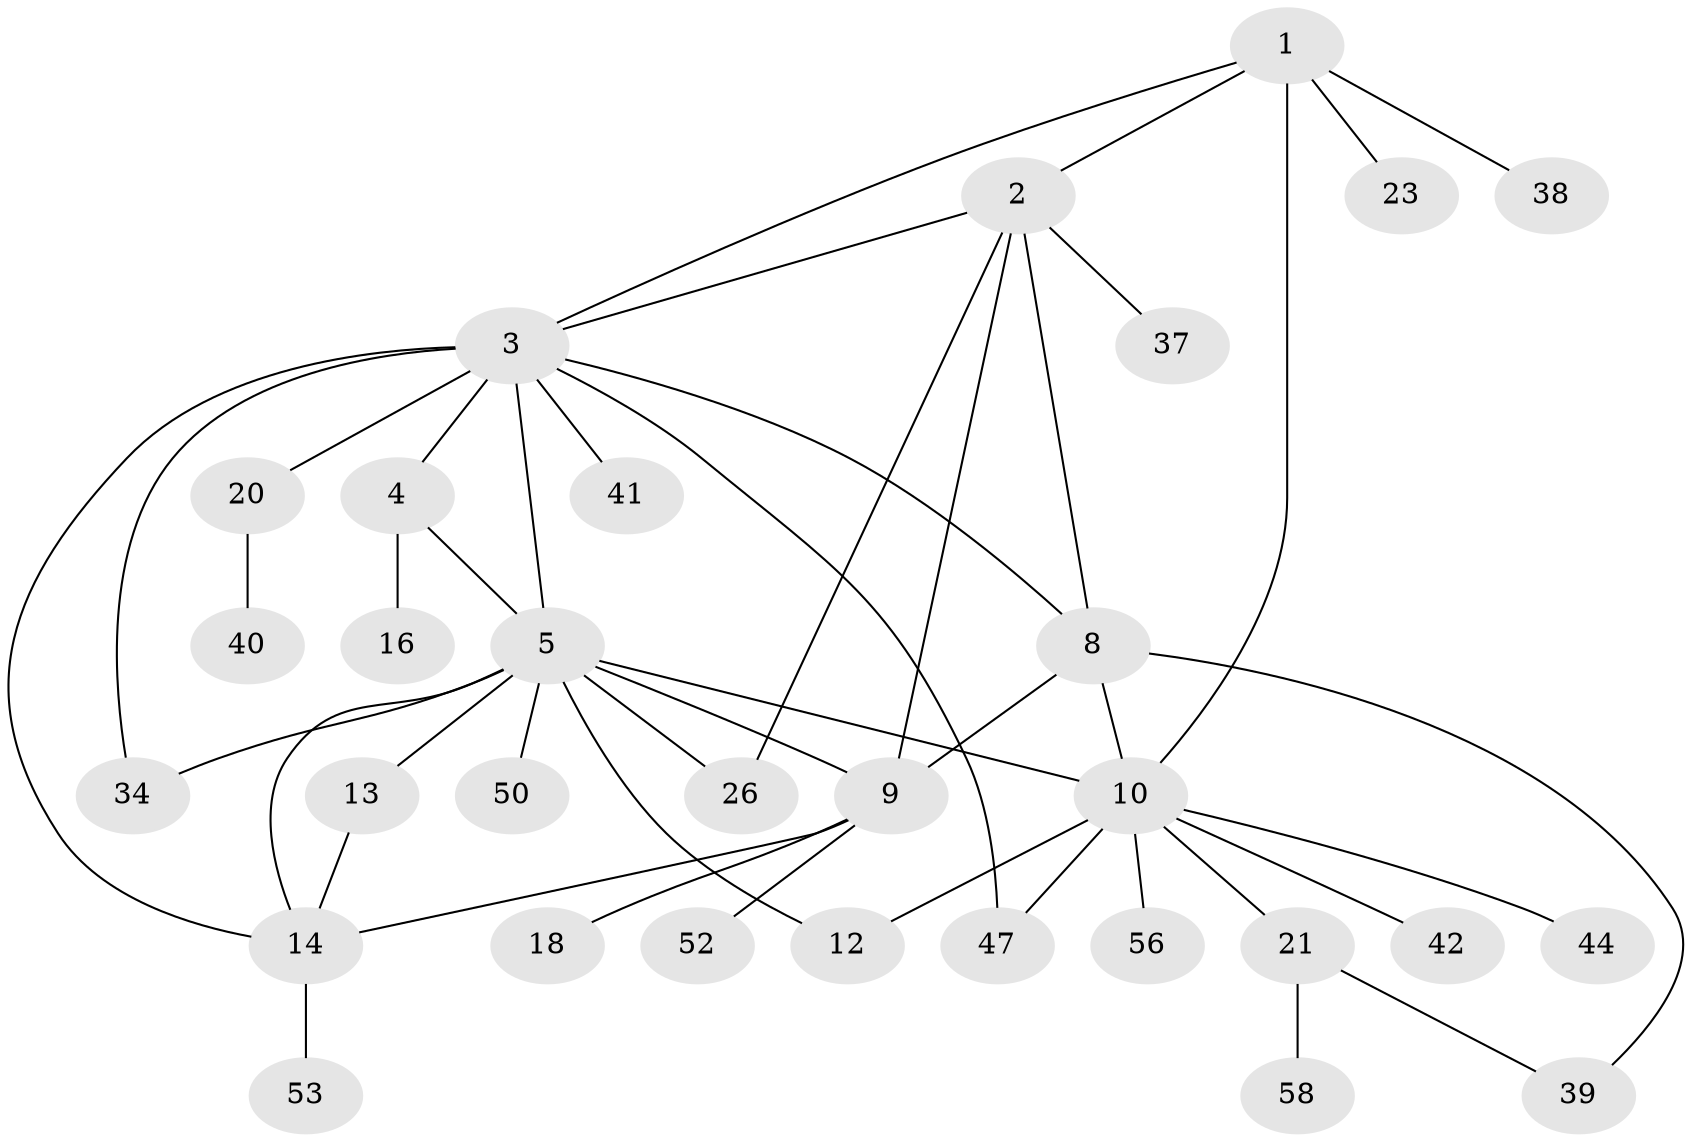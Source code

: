 // original degree distribution, {5: 0.09523809523809523, 13: 0.015873015873015872, 4: 0.047619047619047616, 7: 0.015873015873015872, 6: 0.047619047619047616, 8: 0.015873015873015872, 3: 0.06349206349206349, 2: 0.2222222222222222, 1: 0.47619047619047616}
// Generated by graph-tools (version 1.1) at 2025/15/03/09/25 04:15:54]
// undirected, 31 vertices, 45 edges
graph export_dot {
graph [start="1"]
  node [color=gray90,style=filled];
  1;
  2 [super="+7+36+62"];
  3 [super="+17+6+28+46+33+48+61+51"];
  4 [super="+25"];
  5 [super="+15"];
  8 [super="+31+49"];
  9;
  10 [super="+11+19"];
  12;
  13;
  14 [super="+22"];
  16;
  18 [super="+45"];
  20 [super="+24"];
  21 [super="+63+27"];
  23;
  26;
  34 [super="+55"];
  37;
  38;
  39 [super="+43"];
  40;
  41;
  42;
  44;
  47;
  50;
  52;
  53;
  56;
  58;
  1 -- 2;
  1 -- 3;
  1 -- 23;
  1 -- 38;
  1 -- 10;
  2 -- 3;
  2 -- 8;
  2 -- 9;
  2 -- 26;
  2 -- 37;
  3 -- 14;
  3 -- 41;
  3 -- 8;
  3 -- 4;
  3 -- 5;
  3 -- 20;
  3 -- 47;
  3 -- 34 [weight=2];
  4 -- 5;
  4 -- 16;
  5 -- 9;
  5 -- 26;
  5 -- 50;
  5 -- 10;
  5 -- 34;
  5 -- 12;
  5 -- 13;
  5 -- 14;
  8 -- 9;
  8 -- 10;
  8 -- 39;
  9 -- 14;
  9 -- 18;
  9 -- 52;
  10 -- 12 [weight=2];
  10 -- 42;
  10 -- 44;
  10 -- 47;
  10 -- 21;
  10 -- 56;
  13 -- 14;
  14 -- 53;
  20 -- 40;
  21 -- 58;
  21 -- 39;
}
